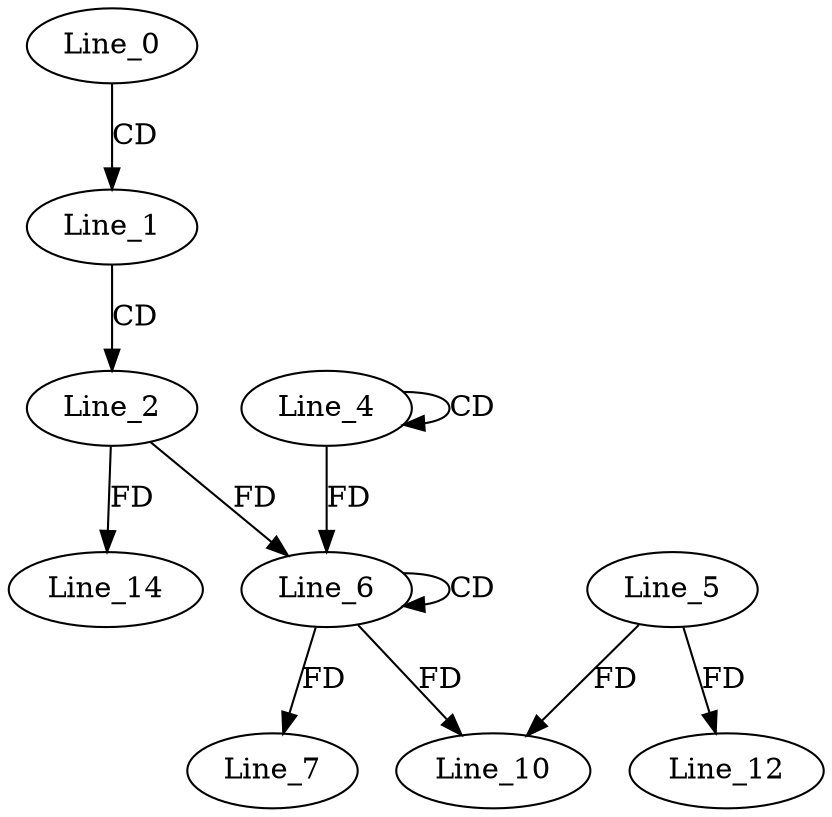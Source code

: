 digraph G {
  Line_0;
  Line_1;
  Line_2;
  Line_4;
  Line_4;
  Line_6;
  Line_6;
  Line_7;
  Line_5;
  Line_10;
  Line_10;
  Line_12;
  Line_14;
  Line_0 -> Line_1 [ label="CD" ];
  Line_1 -> Line_2 [ label="CD" ];
  Line_4 -> Line_4 [ label="CD" ];
  Line_6 -> Line_6 [ label="CD" ];
  Line_4 -> Line_6 [ label="FD" ];
  Line_2 -> Line_6 [ label="FD" ];
  Line_6 -> Line_7 [ label="FD" ];
  Line_5 -> Line_10 [ label="FD" ];
  Line_6 -> Line_10 [ label="FD" ];
  Line_5 -> Line_12 [ label="FD" ];
  Line_2 -> Line_14 [ label="FD" ];
}
